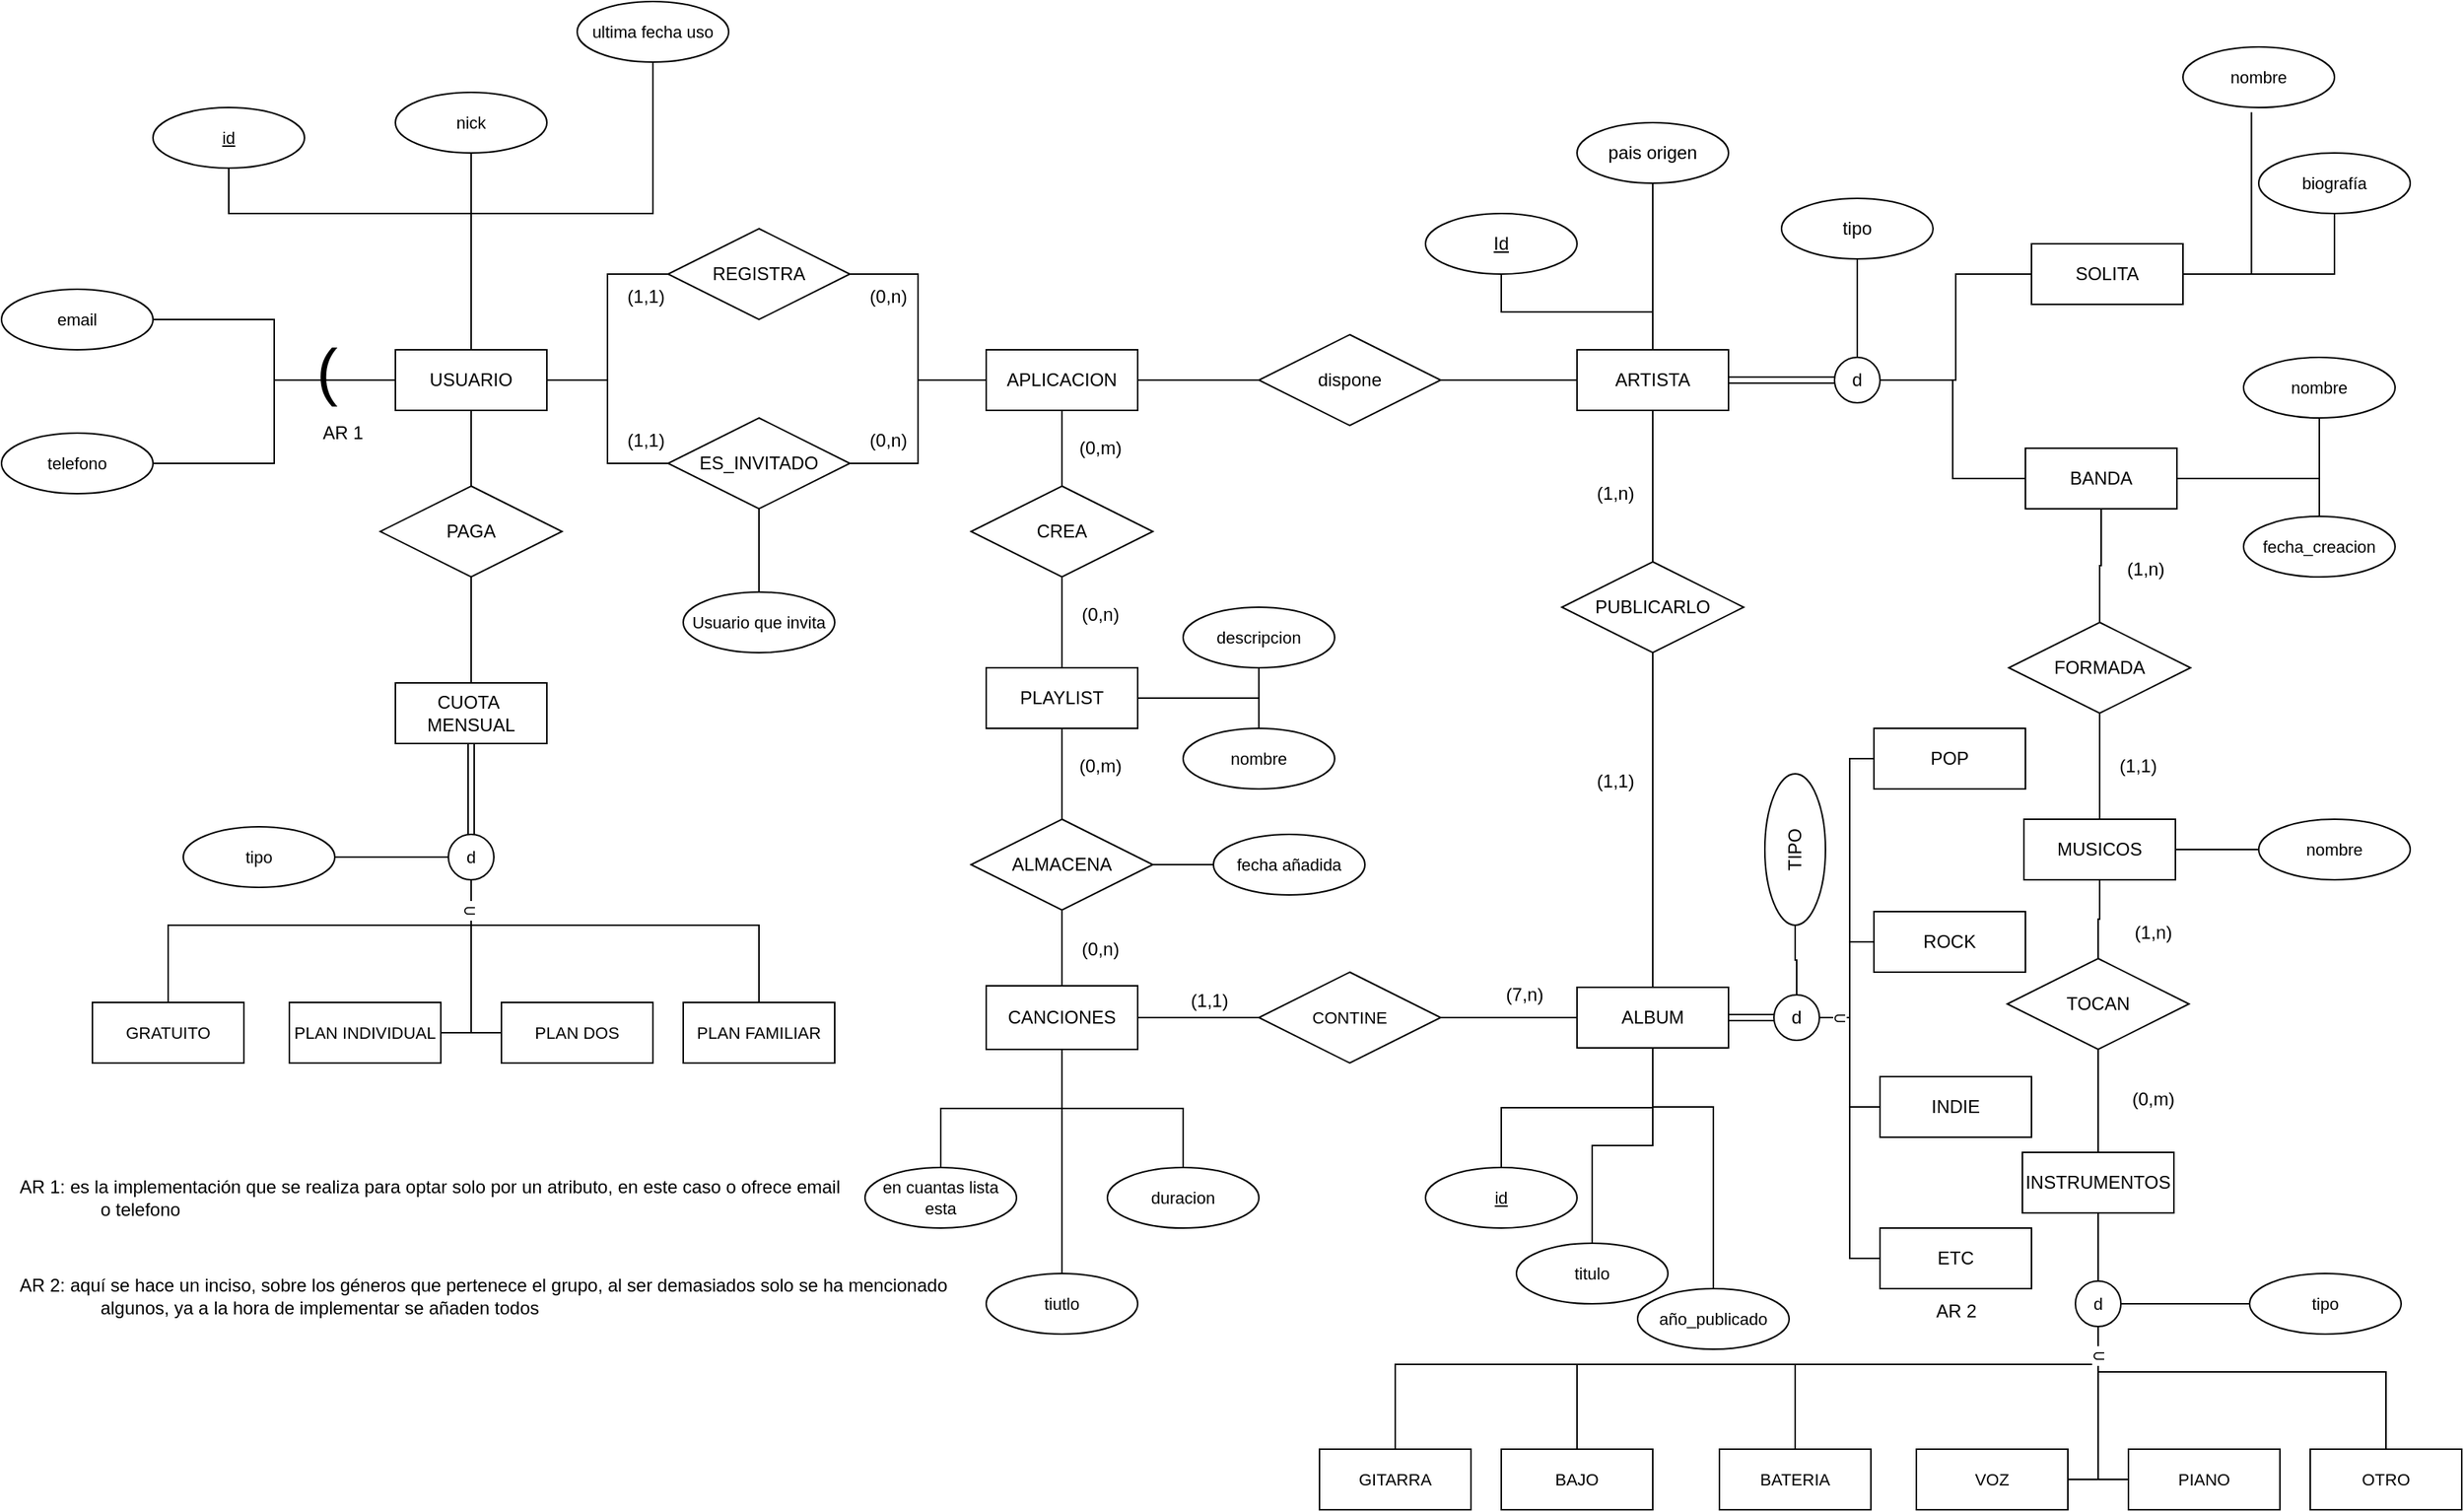 <mxfile version="20.8.22" type="github"><diagram id="FEXzAJ9rxJ52TzhTPxB7" name="Página-1"><mxGraphModel dx="3500" dy="2063" grid="0" gridSize="10" guides="1" tooltips="1" connect="1" arrows="1" fold="1" page="1" pageScale="1" pageWidth="2336" pageHeight="1654" math="0" shadow="0"><root><mxCell id="0"/><mxCell id="1" parent="0"/><mxCell id="wOkijVwr0YUEf79jcol--1" style="edgeStyle=orthogonalEdgeStyle;rounded=0;orthogonalLoop=1;jettySize=auto;html=1;entryX=0;entryY=0.5;entryDx=0;entryDy=0;endArrow=none;endFill=0;" edge="1" parent="1" source="wOkijVwr0YUEf79jcol--7" target="wOkijVwr0YUEf79jcol--28"><mxGeometry relative="1" as="geometry"/></mxCell><mxCell id="wOkijVwr0YUEf79jcol--2" style="edgeStyle=orthogonalEdgeStyle;rounded=0;orthogonalLoop=1;jettySize=auto;html=1;entryX=0;entryY=0.5;entryDx=0;entryDy=0;endArrow=none;endFill=0;" edge="1" parent="1" source="wOkijVwr0YUEf79jcol--7" target="wOkijVwr0YUEf79jcol--26"><mxGeometry relative="1" as="geometry"/></mxCell><mxCell id="wOkijVwr0YUEf79jcol--3" style="edgeStyle=orthogonalEdgeStyle;rounded=0;orthogonalLoop=1;jettySize=auto;html=1;entryX=0.5;entryY=0;entryDx=0;entryDy=0;endArrow=none;endFill=0;" edge="1" parent="1" source="wOkijVwr0YUEf79jcol--7" target="wOkijVwr0YUEf79jcol--38"><mxGeometry relative="1" as="geometry"/></mxCell><mxCell id="wOkijVwr0YUEf79jcol--4" style="edgeStyle=orthogonalEdgeStyle;rounded=0;orthogonalLoop=1;jettySize=auto;html=1;exitX=0;exitY=0.5;exitDx=0;exitDy=0;fontSize=11;endArrow=none;endFill=0;" edge="1" parent="1" source="wOkijVwr0YUEf79jcol--7" target="wOkijVwr0YUEf79jcol--61"><mxGeometry relative="1" as="geometry"/></mxCell><mxCell id="wOkijVwr0YUEf79jcol--5" style="edgeStyle=orthogonalEdgeStyle;rounded=0;orthogonalLoop=1;jettySize=auto;html=1;exitX=0;exitY=0.5;exitDx=0;exitDy=0;entryX=1;entryY=0.5;entryDx=0;entryDy=0;fontSize=11;endArrow=none;endFill=0;" edge="1" parent="1" source="wOkijVwr0YUEf79jcol--7" target="wOkijVwr0YUEf79jcol--62"><mxGeometry relative="1" as="geometry"/></mxCell><mxCell id="wOkijVwr0YUEf79jcol--6" style="edgeStyle=orthogonalEdgeStyle;rounded=0;orthogonalLoop=1;jettySize=auto;html=1;entryX=0.5;entryY=1;entryDx=0;entryDy=0;fontSize=11;endArrow=none;endFill=0;" edge="1" parent="1" source="wOkijVwr0YUEf79jcol--7" target="wOkijVwr0YUEf79jcol--63"><mxGeometry relative="1" as="geometry"><Array as="points"><mxPoint x="666" y="463"/><mxPoint x="506" y="463"/></Array></mxGeometry></mxCell><mxCell id="wOkijVwr0YUEf79jcol--7" value="USUARIO" style="whiteSpace=wrap;html=1;align=center;" vertex="1" parent="1"><mxGeometry x="616" y="553" width="100" height="40" as="geometry"/></mxCell><mxCell id="wOkijVwr0YUEf79jcol--8" value="" style="edgeStyle=orthogonalEdgeStyle;rounded=0;orthogonalLoop=1;jettySize=auto;html=1;fontSize=11;endArrow=none;endFill=0;shape=link;" edge="1" parent="1" source="wOkijVwr0YUEf79jcol--9" target="wOkijVwr0YUEf79jcol--74"><mxGeometry relative="1" as="geometry"/></mxCell><mxCell id="wOkijVwr0YUEf79jcol--9" value="CUOTA&amp;nbsp;&lt;br&gt;MENSUAL" style="whiteSpace=wrap;html=1;align=center;" vertex="1" parent="1"><mxGeometry x="616" y="773" width="100" height="40" as="geometry"/></mxCell><mxCell id="wOkijVwr0YUEf79jcol--10" style="edgeStyle=orthogonalEdgeStyle;rounded=0;orthogonalLoop=1;jettySize=auto;html=1;endArrow=none;endFill=0;" edge="1" parent="1" source="wOkijVwr0YUEf79jcol--12" target="wOkijVwr0YUEf79jcol--30"><mxGeometry relative="1" as="geometry"/></mxCell><mxCell id="wOkijVwr0YUEf79jcol--11" style="edgeStyle=orthogonalEdgeStyle;rounded=0;orthogonalLoop=1;jettySize=auto;html=1;entryX=0.5;entryY=0;entryDx=0;entryDy=0;endArrow=none;endFill=0;" edge="1" parent="1" source="wOkijVwr0YUEf79jcol--12" target="wOkijVwr0YUEf79jcol--34"><mxGeometry relative="1" as="geometry"/></mxCell><mxCell id="wOkijVwr0YUEf79jcol--12" value="APLICACION" style="whiteSpace=wrap;html=1;align=center;" vertex="1" parent="1"><mxGeometry x="1006" y="553" width="100" height="40" as="geometry"/></mxCell><mxCell id="wOkijVwr0YUEf79jcol--13" style="edgeStyle=orthogonalEdgeStyle;rounded=0;orthogonalLoop=1;jettySize=auto;html=1;entryX=0.5;entryY=0;entryDx=0;entryDy=0;endArrow=none;endFill=0;" edge="1" parent="1" source="wOkijVwr0YUEf79jcol--16" target="wOkijVwr0YUEf79jcol--36"><mxGeometry relative="1" as="geometry"/></mxCell><mxCell id="wOkijVwr0YUEf79jcol--14" style="edgeStyle=orthogonalEdgeStyle;rounded=0;orthogonalLoop=1;jettySize=auto;html=1;entryX=0.5;entryY=1;entryDx=0;entryDy=0;fontSize=11;endArrow=none;endFill=0;" edge="1" parent="1" source="wOkijVwr0YUEf79jcol--16" target="wOkijVwr0YUEf79jcol--85"><mxGeometry relative="1" as="geometry"/></mxCell><mxCell id="wOkijVwr0YUEf79jcol--15" style="edgeStyle=orthogonalEdgeStyle;rounded=0;orthogonalLoop=1;jettySize=auto;html=1;entryX=0.5;entryY=0;entryDx=0;entryDy=0;fontSize=11;endArrow=none;endFill=0;" edge="1" parent="1" source="wOkijVwr0YUEf79jcol--16" target="wOkijVwr0YUEf79jcol--86"><mxGeometry relative="1" as="geometry"/></mxCell><mxCell id="wOkijVwr0YUEf79jcol--16" value="PLAYLIST" style="whiteSpace=wrap;html=1;align=center;" vertex="1" parent="1"><mxGeometry x="1006" y="763" width="100" height="40" as="geometry"/></mxCell><mxCell id="wOkijVwr0YUEf79jcol--17" value="CANCIONES" style="whiteSpace=wrap;html=1;align=center;" vertex="1" parent="1"><mxGeometry x="1006" y="973" width="100" height="42" as="geometry"/></mxCell><mxCell id="wOkijVwr0YUEf79jcol--18" style="edgeStyle=orthogonalEdgeStyle;rounded=0;orthogonalLoop=1;jettySize=auto;html=1;entryX=0.5;entryY=0;entryDx=0;entryDy=0;endArrow=none;endFill=0;" edge="1" parent="1" source="wOkijVwr0YUEf79jcol--22" target="wOkijVwr0YUEf79jcol--32"><mxGeometry relative="1" as="geometry"/></mxCell><mxCell id="wOkijVwr0YUEf79jcol--19" style="edgeStyle=orthogonalEdgeStyle;rounded=0;orthogonalLoop=1;jettySize=auto;html=1;entryX=0;entryY=0.5;entryDx=0;entryDy=0;endArrow=none;endFill=0;shape=link;" edge="1" parent="1" source="wOkijVwr0YUEf79jcol--22" target="wOkijVwr0YUEf79jcol--41"><mxGeometry relative="1" as="geometry"/></mxCell><mxCell id="wOkijVwr0YUEf79jcol--20" style="edgeStyle=orthogonalEdgeStyle;rounded=0;orthogonalLoop=1;jettySize=auto;html=1;entryX=0.5;entryY=1;entryDx=0;entryDy=0;entryPerimeter=0;endArrow=none;endFill=0;" edge="1" parent="1" source="wOkijVwr0YUEf79jcol--22" target="wOkijVwr0YUEf79jcol--122"><mxGeometry relative="1" as="geometry"/></mxCell><mxCell id="wOkijVwr0YUEf79jcol--21" style="edgeStyle=orthogonalEdgeStyle;rounded=0;orthogonalLoop=1;jettySize=auto;html=1;endArrow=none;endFill=0;" edge="1" parent="1" source="wOkijVwr0YUEf79jcol--22" target="wOkijVwr0YUEf79jcol--123"><mxGeometry relative="1" as="geometry"/></mxCell><mxCell id="wOkijVwr0YUEf79jcol--22" value="ARTISTA" style="whiteSpace=wrap;html=1;align=center;" vertex="1" parent="1"><mxGeometry x="1396" y="553" width="100" height="40" as="geometry"/></mxCell><mxCell id="wOkijVwr0YUEf79jcol--23" value="" style="edgeStyle=orthogonalEdgeStyle;rounded=0;orthogonalLoop=1;jettySize=auto;html=1;endArrow=none;endFill=0;shape=link;" edge="1" parent="1" source="wOkijVwr0YUEf79jcol--24" target="wOkijVwr0YUEf79jcol--130"><mxGeometry relative="1" as="geometry"/></mxCell><mxCell id="wOkijVwr0YUEf79jcol--24" value="ALBUM" style="whiteSpace=wrap;html=1;align=center;" vertex="1" parent="1"><mxGeometry x="1396" y="974" width="100" height="40" as="geometry"/></mxCell><mxCell id="wOkijVwr0YUEf79jcol--25" style="edgeStyle=orthogonalEdgeStyle;rounded=0;orthogonalLoop=1;jettySize=auto;html=1;entryX=0;entryY=0.5;entryDx=0;entryDy=0;endArrow=none;endFill=0;" edge="1" parent="1" source="wOkijVwr0YUEf79jcol--26" target="wOkijVwr0YUEf79jcol--12"><mxGeometry relative="1" as="geometry"/></mxCell><mxCell id="wOkijVwr0YUEf79jcol--26" value="REGISTRA" style="shape=rhombus;perimeter=rhombusPerimeter;whiteSpace=wrap;html=1;align=center;" vertex="1" parent="1"><mxGeometry x="796" y="473" width="120" height="60" as="geometry"/></mxCell><mxCell id="wOkijVwr0YUEf79jcol--27" style="edgeStyle=orthogonalEdgeStyle;rounded=0;orthogonalLoop=1;jettySize=auto;html=1;entryX=0;entryY=0.5;entryDx=0;entryDy=0;endArrow=none;endFill=0;" edge="1" parent="1" source="wOkijVwr0YUEf79jcol--28" target="wOkijVwr0YUEf79jcol--12"><mxGeometry relative="1" as="geometry"/></mxCell><mxCell id="wOkijVwr0YUEf79jcol--28" value="ES_INVITADO" style="shape=rhombus;perimeter=rhombusPerimeter;whiteSpace=wrap;html=1;align=center;" vertex="1" parent="1"><mxGeometry x="796" y="598" width="120" height="60" as="geometry"/></mxCell><mxCell id="wOkijVwr0YUEf79jcol--29" style="edgeStyle=orthogonalEdgeStyle;rounded=0;orthogonalLoop=1;jettySize=auto;html=1;entryX=0;entryY=0.5;entryDx=0;entryDy=0;endArrow=none;endFill=0;" edge="1" parent="1" source="wOkijVwr0YUEf79jcol--30" target="wOkijVwr0YUEf79jcol--22"><mxGeometry relative="1" as="geometry"/></mxCell><mxCell id="wOkijVwr0YUEf79jcol--30" value="dispone" style="shape=rhombus;perimeter=rhombusPerimeter;whiteSpace=wrap;html=1;align=center;" vertex="1" parent="1"><mxGeometry x="1186" y="543" width="120" height="60" as="geometry"/></mxCell><mxCell id="wOkijVwr0YUEf79jcol--31" style="edgeStyle=orthogonalEdgeStyle;rounded=0;orthogonalLoop=1;jettySize=auto;html=1;entryX=0.5;entryY=0;entryDx=0;entryDy=0;fontSize=11;endArrow=none;endFill=0;" edge="1" parent="1" source="wOkijVwr0YUEf79jcol--32" target="wOkijVwr0YUEf79jcol--24"><mxGeometry relative="1" as="geometry"/></mxCell><mxCell id="wOkijVwr0YUEf79jcol--32" value="PUBLICARLO" style="shape=rhombus;perimeter=rhombusPerimeter;whiteSpace=wrap;html=1;align=center;" vertex="1" parent="1"><mxGeometry x="1386" y="693" width="120" height="60" as="geometry"/></mxCell><mxCell id="wOkijVwr0YUEf79jcol--33" style="edgeStyle=orthogonalEdgeStyle;rounded=0;orthogonalLoop=1;jettySize=auto;html=1;entryX=0.5;entryY=0;entryDx=0;entryDy=0;endArrow=none;endFill=0;" edge="1" parent="1" source="wOkijVwr0YUEf79jcol--34" target="wOkijVwr0YUEf79jcol--16"><mxGeometry relative="1" as="geometry"/></mxCell><mxCell id="wOkijVwr0YUEf79jcol--34" value="CREA" style="shape=rhombus;perimeter=rhombusPerimeter;whiteSpace=wrap;html=1;align=center;" vertex="1" parent="1"><mxGeometry x="996" y="643" width="120" height="60" as="geometry"/></mxCell><mxCell id="wOkijVwr0YUEf79jcol--35" style="edgeStyle=orthogonalEdgeStyle;rounded=0;orthogonalLoop=1;jettySize=auto;html=1;entryX=0.5;entryY=0;entryDx=0;entryDy=0;endArrow=none;endFill=0;" edge="1" parent="1" source="wOkijVwr0YUEf79jcol--36" target="wOkijVwr0YUEf79jcol--17"><mxGeometry relative="1" as="geometry"/></mxCell><mxCell id="wOkijVwr0YUEf79jcol--36" value="ALMACENA" style="shape=rhombus;perimeter=rhombusPerimeter;whiteSpace=wrap;html=1;align=center;" vertex="1" parent="1"><mxGeometry x="996" y="863" width="120" height="60" as="geometry"/></mxCell><mxCell id="wOkijVwr0YUEf79jcol--37" style="edgeStyle=orthogonalEdgeStyle;rounded=0;orthogonalLoop=1;jettySize=auto;html=1;entryX=0.5;entryY=0;entryDx=0;entryDy=0;endArrow=none;endFill=0;" edge="1" parent="1" source="wOkijVwr0YUEf79jcol--38" target="wOkijVwr0YUEf79jcol--9"><mxGeometry relative="1" as="geometry"/></mxCell><mxCell id="wOkijVwr0YUEf79jcol--38" value="PAGA" style="shape=rhombus;perimeter=rhombusPerimeter;whiteSpace=wrap;html=1;align=center;" vertex="1" parent="1"><mxGeometry x="606" y="643" width="120" height="60" as="geometry"/></mxCell><mxCell id="wOkijVwr0YUEf79jcol--39" style="edgeStyle=orthogonalEdgeStyle;rounded=0;orthogonalLoop=1;jettySize=auto;html=1;endArrow=none;endFill=0;entryX=0;entryY=0.5;entryDx=0;entryDy=0;" edge="1" parent="1" source="wOkijVwr0YUEf79jcol--41" target="wOkijVwr0YUEf79jcol--50"><mxGeometry relative="1" as="geometry"><mxPoint x="1686" y="643" as="targetPoint"/></mxGeometry></mxCell><mxCell id="wOkijVwr0YUEf79jcol--40" style="edgeStyle=orthogonalEdgeStyle;rounded=0;orthogonalLoop=1;jettySize=auto;html=1;entryX=0;entryY=0.5;entryDx=0;entryDy=0;endArrow=none;endFill=0;" edge="1" parent="1" source="wOkijVwr0YUEf79jcol--41" target="wOkijVwr0YUEf79jcol--46"><mxGeometry relative="1" as="geometry"/></mxCell><mxCell id="wOkijVwr0YUEf79jcol--41" value="d" style="ellipse;whiteSpace=wrap;html=1;" vertex="1" parent="1"><mxGeometry x="1566" y="558" width="30" height="30" as="geometry"/></mxCell><mxCell id="wOkijVwr0YUEf79jcol--42" style="edgeStyle=orthogonalEdgeStyle;rounded=0;orthogonalLoop=1;jettySize=auto;html=1;entryX=0.5;entryY=0;entryDx=0;entryDy=0;endArrow=none;endFill=0;" edge="1" parent="1" source="wOkijVwr0YUEf79jcol--43" target="wOkijVwr0YUEf79jcol--41"><mxGeometry relative="1" as="geometry"/></mxCell><mxCell id="wOkijVwr0YUEf79jcol--43" value="tipo" style="ellipse;whiteSpace=wrap;html=1;align=center;" vertex="1" parent="1"><mxGeometry x="1531" y="453" width="100" height="40" as="geometry"/></mxCell><mxCell id="wOkijVwr0YUEf79jcol--44" style="edgeStyle=orthogonalEdgeStyle;rounded=0;orthogonalLoop=1;jettySize=auto;html=1;entryX=0.5;entryY=1;entryDx=0;entryDy=0;fontSize=11;endArrow=none;endFill=0;" edge="1" parent="1" source="wOkijVwr0YUEf79jcol--46" target="wOkijVwr0YUEf79jcol--103"><mxGeometry relative="1" as="geometry"/></mxCell><mxCell id="wOkijVwr0YUEf79jcol--45" style="edgeStyle=orthogonalEdgeStyle;rounded=0;orthogonalLoop=1;jettySize=auto;html=1;entryX=0.452;entryY=1.077;entryDx=0;entryDy=0;entryPerimeter=0;fontSize=11;endArrow=none;endFill=0;" edge="1" parent="1" source="wOkijVwr0YUEf79jcol--46" target="wOkijVwr0YUEf79jcol--101"><mxGeometry relative="1" as="geometry"><Array as="points"><mxPoint x="1841" y="503"/></Array></mxGeometry></mxCell><mxCell id="wOkijVwr0YUEf79jcol--46" value="SOLITA" style="whiteSpace=wrap;html=1;align=center;" vertex="1" parent="1"><mxGeometry x="1696" y="483" width="100" height="40" as="geometry"/></mxCell><mxCell id="wOkijVwr0YUEf79jcol--47" style="edgeStyle=orthogonalEdgeStyle;rounded=0;orthogonalLoop=1;jettySize=auto;html=1;entryX=0.5;entryY=0;entryDx=0;entryDy=0;endArrow=none;endFill=0;" edge="1" parent="1" source="wOkijVwr0YUEf79jcol--50" target="wOkijVwr0YUEf79jcol--51"><mxGeometry relative="1" as="geometry"/></mxCell><mxCell id="wOkijVwr0YUEf79jcol--48" style="edgeStyle=orthogonalEdgeStyle;rounded=0;orthogonalLoop=1;jettySize=auto;html=1;entryX=0.5;entryY=0;entryDx=0;entryDy=0;fontSize=11;endArrow=none;endFill=0;" edge="1" parent="1" source="wOkijVwr0YUEf79jcol--50" target="wOkijVwr0YUEf79jcol--104"><mxGeometry relative="1" as="geometry"/></mxCell><mxCell id="wOkijVwr0YUEf79jcol--49" style="edgeStyle=orthogonalEdgeStyle;rounded=0;orthogonalLoop=1;jettySize=auto;html=1;fontSize=11;endArrow=none;endFill=0;entryX=0.5;entryY=1;entryDx=0;entryDy=0;" edge="1" parent="1" source="wOkijVwr0YUEf79jcol--50" target="wOkijVwr0YUEf79jcol--102"><mxGeometry relative="1" as="geometry"><mxPoint x="1886" y="613" as="targetPoint"/></mxGeometry></mxCell><mxCell id="wOkijVwr0YUEf79jcol--50" value="BANDA" style="whiteSpace=wrap;html=1;align=center;" vertex="1" parent="1"><mxGeometry x="1692" y="618" width="100" height="40" as="geometry"/></mxCell><mxCell id="wOkijVwr0YUEf79jcol--51" value="FORMADA&lt;br&gt;" style="shape=rhombus;perimeter=rhombusPerimeter;whiteSpace=wrap;html=1;align=center;" vertex="1" parent="1"><mxGeometry x="1681" y="733" width="120" height="60" as="geometry"/></mxCell><mxCell id="wOkijVwr0YUEf79jcol--52" value="" style="edgeStyle=orthogonalEdgeStyle;rounded=0;orthogonalLoop=1;jettySize=auto;html=1;endArrow=none;endFill=0;" edge="1" parent="1" source="wOkijVwr0YUEf79jcol--54" target="wOkijVwr0YUEf79jcol--51"><mxGeometry relative="1" as="geometry"/></mxCell><mxCell id="wOkijVwr0YUEf79jcol--53" style="edgeStyle=orthogonalEdgeStyle;rounded=0;orthogonalLoop=1;jettySize=auto;html=1;entryX=0;entryY=0.5;entryDx=0;entryDy=0;fontSize=11;endArrow=none;endFill=0;" edge="1" parent="1" source="wOkijVwr0YUEf79jcol--54" target="wOkijVwr0YUEf79jcol--105"><mxGeometry relative="1" as="geometry"/></mxCell><mxCell id="wOkijVwr0YUEf79jcol--54" value="MUSICOS" style="whiteSpace=wrap;html=1;align=center;" vertex="1" parent="1"><mxGeometry x="1691" y="863" width="100" height="40" as="geometry"/></mxCell><mxCell id="wOkijVwr0YUEf79jcol--55" value="" style="edgeStyle=orthogonalEdgeStyle;rounded=0;orthogonalLoop=1;jettySize=auto;html=1;endArrow=none;endFill=0;" edge="1" parent="1" source="wOkijVwr0YUEf79jcol--57" target="wOkijVwr0YUEf79jcol--54"><mxGeometry relative="1" as="geometry"/></mxCell><mxCell id="wOkijVwr0YUEf79jcol--56" value="" style="edgeStyle=orthogonalEdgeStyle;rounded=0;orthogonalLoop=1;jettySize=auto;html=1;endArrow=none;endFill=0;" edge="1" parent="1" source="wOkijVwr0YUEf79jcol--57" target="wOkijVwr0YUEf79jcol--59"><mxGeometry relative="1" as="geometry"/></mxCell><mxCell id="wOkijVwr0YUEf79jcol--57" value="TOCAN" style="shape=rhombus;perimeter=rhombusPerimeter;whiteSpace=wrap;html=1;align=center;" vertex="1" parent="1"><mxGeometry x="1680" y="955" width="120" height="60" as="geometry"/></mxCell><mxCell id="wOkijVwr0YUEf79jcol--58" style="edgeStyle=orthogonalEdgeStyle;rounded=0;orthogonalLoop=1;jettySize=auto;html=1;entryX=0.5;entryY=0;entryDx=0;entryDy=0;fontSize=11;endArrow=none;endFill=0;" edge="1" parent="1" source="wOkijVwr0YUEf79jcol--59" target="wOkijVwr0YUEf79jcol--107"><mxGeometry relative="1" as="geometry"/></mxCell><mxCell id="wOkijVwr0YUEf79jcol--59" value="INSTRUMENTOS" style="whiteSpace=wrap;html=1;align=center;" vertex="1" parent="1"><mxGeometry x="1690" y="1083" width="100" height="40" as="geometry"/></mxCell><mxCell id="wOkijVwr0YUEf79jcol--60" value="&lt;font style=&quot;font-size: 42px;&quot;&gt;(&lt;/font&gt;" style="text;html=1;strokeColor=none;fillColor=none;align=center;verticalAlign=middle;whiteSpace=wrap;rounded=0;" vertex="1" parent="1"><mxGeometry x="536" y="548" width="70" height="40" as="geometry"/></mxCell><mxCell id="wOkijVwr0YUEf79jcol--61" value="email" style="ellipse;whiteSpace=wrap;html=1;align=center;fontSize=11;" vertex="1" parent="1"><mxGeometry x="356" y="513" width="100" height="40" as="geometry"/></mxCell><mxCell id="wOkijVwr0YUEf79jcol--62" value="telefono" style="ellipse;whiteSpace=wrap;html=1;align=center;fontSize=11;" vertex="1" parent="1"><mxGeometry x="356" y="608" width="100" height="40" as="geometry"/></mxCell><mxCell id="wOkijVwr0YUEf79jcol--63" value="&lt;u&gt;id&lt;/u&gt;" style="ellipse;whiteSpace=wrap;html=1;align=center;fontSize=11;" vertex="1" parent="1"><mxGeometry x="456" y="393" width="100" height="40" as="geometry"/></mxCell><mxCell id="wOkijVwr0YUEf79jcol--64" style="edgeStyle=orthogonalEdgeStyle;rounded=0;orthogonalLoop=1;jettySize=auto;html=1;entryX=0.5;entryY=0;entryDx=0;entryDy=0;fontSize=11;endArrow=none;endFill=0;" edge="1" parent="1" source="wOkijVwr0YUEf79jcol--65" target="wOkijVwr0YUEf79jcol--7"><mxGeometry relative="1" as="geometry"/></mxCell><mxCell id="wOkijVwr0YUEf79jcol--65" value="nick" style="ellipse;whiteSpace=wrap;html=1;align=center;fontSize=11;" vertex="1" parent="1"><mxGeometry x="616" y="383" width="100" height="40" as="geometry"/></mxCell><mxCell id="wOkijVwr0YUEf79jcol--66" style="edgeStyle=orthogonalEdgeStyle;rounded=0;orthogonalLoop=1;jettySize=auto;html=1;fontSize=11;endArrow=none;endFill=0;" edge="1" parent="1" source="wOkijVwr0YUEf79jcol--67"><mxGeometry relative="1" as="geometry"><mxPoint x="666" y="553" as="targetPoint"/><Array as="points"><mxPoint x="786" y="463"/><mxPoint x="666" y="463"/></Array></mxGeometry></mxCell><mxCell id="wOkijVwr0YUEf79jcol--67" value="ultima fecha uso" style="ellipse;whiteSpace=wrap;html=1;align=center;fontSize=11;" vertex="1" parent="1"><mxGeometry x="736" y="323" width="100" height="40" as="geometry"/></mxCell><mxCell id="wOkijVwr0YUEf79jcol--68" value="" style="edgeStyle=orthogonalEdgeStyle;rounded=0;orthogonalLoop=1;jettySize=auto;html=1;fontSize=11;endArrow=none;endFill=0;" edge="1" parent="1" source="wOkijVwr0YUEf79jcol--69" target="wOkijVwr0YUEf79jcol--28"><mxGeometry relative="1" as="geometry"/></mxCell><mxCell id="wOkijVwr0YUEf79jcol--69" value="Usuario que invita" style="ellipse;whiteSpace=wrap;html=1;align=center;fontSize=11;" vertex="1" parent="1"><mxGeometry x="806" y="713" width="100" height="40" as="geometry"/></mxCell><mxCell id="wOkijVwr0YUEf79jcol--70" value="" style="edgeStyle=orthogonalEdgeStyle;rounded=0;orthogonalLoop=1;jettySize=auto;html=1;fontSize=11;endArrow=none;endFill=0;" edge="1" parent="1" source="wOkijVwr0YUEf79jcol--72" target="wOkijVwr0YUEf79jcol--17"><mxGeometry relative="1" as="geometry"/></mxCell><mxCell id="wOkijVwr0YUEf79jcol--71" value="" style="edgeStyle=orthogonalEdgeStyle;rounded=0;orthogonalLoop=1;jettySize=auto;html=1;fontSize=11;endArrow=none;endFill=0;" edge="1" parent="1" source="wOkijVwr0YUEf79jcol--72" target="wOkijVwr0YUEf79jcol--24"><mxGeometry relative="1" as="geometry"/></mxCell><mxCell id="wOkijVwr0YUEf79jcol--72" value="CONTINE" style="shape=rhombus;perimeter=rhombusPerimeter;whiteSpace=wrap;html=1;align=center;fontSize=11;" vertex="1" parent="1"><mxGeometry x="1186" y="964" width="120" height="60" as="geometry"/></mxCell><mxCell id="wOkijVwr0YUEf79jcol--73" style="edgeStyle=orthogonalEdgeStyle;rounded=0;orthogonalLoop=1;jettySize=auto;html=1;entryX=0.5;entryY=0;entryDx=0;entryDy=0;fontSize=11;endArrow=none;endFill=0;" edge="1" parent="1" source="wOkijVwr0YUEf79jcol--74" target="wOkijVwr0YUEf79jcol--77"><mxGeometry relative="1" as="geometry"><Array as="points"><mxPoint x="666" y="933"/><mxPoint x="466" y="933"/></Array></mxGeometry></mxCell><mxCell id="wOkijVwr0YUEf79jcol--74" value="d" style="ellipse;whiteSpace=wrap;html=1;fontSize=11;" vertex="1" parent="1"><mxGeometry x="651" y="873" width="30" height="30" as="geometry"/></mxCell><mxCell id="wOkijVwr0YUEf79jcol--75" value="" style="edgeStyle=orthogonalEdgeStyle;rounded=0;orthogonalLoop=1;jettySize=auto;html=1;fontSize=11;endArrow=none;endFill=0;" edge="1" parent="1" source="wOkijVwr0YUEf79jcol--76" target="wOkijVwr0YUEf79jcol--74"><mxGeometry relative="1" as="geometry"/></mxCell><mxCell id="wOkijVwr0YUEf79jcol--76" value="tipo" style="ellipse;whiteSpace=wrap;html=1;align=center;fontSize=11;" vertex="1" parent="1"><mxGeometry x="476" y="868" width="100" height="40" as="geometry"/></mxCell><mxCell id="wOkijVwr0YUEf79jcol--77" value="GRATUITO" style="whiteSpace=wrap;html=1;align=center;fontSize=11;" vertex="1" parent="1"><mxGeometry x="416" y="984" width="100" height="40" as="geometry"/></mxCell><mxCell id="wOkijVwr0YUEf79jcol--78" style="edgeStyle=orthogonalEdgeStyle;rounded=0;orthogonalLoop=1;jettySize=auto;html=1;entryX=0.5;entryY=1;entryDx=0;entryDy=0;fontSize=11;endArrow=none;endFill=0;" edge="1" parent="1" source="wOkijVwr0YUEf79jcol--79" target="wOkijVwr0YUEf79jcol--74"><mxGeometry relative="1" as="geometry"/></mxCell><mxCell id="wOkijVwr0YUEf79jcol--79" value="PLAN INDIVIDUAL" style="whiteSpace=wrap;html=1;align=center;fontSize=11;" vertex="1" parent="1"><mxGeometry x="546" y="984" width="100" height="40" as="geometry"/></mxCell><mxCell id="wOkijVwr0YUEf79jcol--80" style="edgeStyle=orthogonalEdgeStyle;rounded=0;orthogonalLoop=1;jettySize=auto;html=1;fontSize=11;endArrow=none;endFill=0;" edge="1" parent="1" source="wOkijVwr0YUEf79jcol--81"><mxGeometry relative="1" as="geometry"><mxPoint x="666" y="913" as="targetPoint"/></mxGeometry></mxCell><mxCell id="wOkijVwr0YUEf79jcol--81" value="PLAN DOS" style="whiteSpace=wrap;html=1;align=center;fontSize=11;" vertex="1" parent="1"><mxGeometry x="686" y="984" width="100" height="40" as="geometry"/></mxCell><mxCell id="wOkijVwr0YUEf79jcol--82" style="edgeStyle=orthogonalEdgeStyle;rounded=0;orthogonalLoop=1;jettySize=auto;html=1;entryX=0.5;entryY=1;entryDx=0;entryDy=0;fontSize=11;endArrow=none;endFill=0;" edge="1" parent="1" source="wOkijVwr0YUEf79jcol--84" target="wOkijVwr0YUEf79jcol--74"><mxGeometry relative="1" as="geometry"><Array as="points"><mxPoint x="856" y="933"/><mxPoint x="666" y="933"/></Array></mxGeometry></mxCell><mxCell id="wOkijVwr0YUEf79jcol--83" value="⊂&amp;nbsp;" style="edgeLabel;html=1;align=center;verticalAlign=middle;resizable=0;points=[];fontSize=11;rotation=0;" vertex="1" connectable="0" parent="wOkijVwr0YUEf79jcol--82"><mxGeometry x="0.845" y="1" relative="1" as="geometry"><mxPoint x="1" y="-1" as="offset"/></mxGeometry></mxCell><mxCell id="wOkijVwr0YUEf79jcol--84" value="PLAN FAMILIAR" style="whiteSpace=wrap;html=1;align=center;fontSize=11;" vertex="1" parent="1"><mxGeometry x="806" y="984" width="100" height="40" as="geometry"/></mxCell><mxCell id="wOkijVwr0YUEf79jcol--85" value="descripcion" style="ellipse;whiteSpace=wrap;html=1;align=center;fontSize=11;" vertex="1" parent="1"><mxGeometry x="1136" y="723" width="100" height="40" as="geometry"/></mxCell><mxCell id="wOkijVwr0YUEf79jcol--86" value="nombre" style="ellipse;whiteSpace=wrap;html=1;align=center;fontSize=11;" vertex="1" parent="1"><mxGeometry x="1136" y="803" width="100" height="40" as="geometry"/></mxCell><mxCell id="wOkijVwr0YUEf79jcol--87" value="" style="edgeStyle=orthogonalEdgeStyle;rounded=0;orthogonalLoop=1;jettySize=auto;html=1;fontSize=11;endArrow=none;endFill=0;" edge="1" parent="1" source="wOkijVwr0YUEf79jcol--88" target="wOkijVwr0YUEf79jcol--36"><mxGeometry relative="1" as="geometry"/></mxCell><mxCell id="wOkijVwr0YUEf79jcol--88" value="fecha añadida" style="ellipse;whiteSpace=wrap;html=1;align=center;fontSize=11;" vertex="1" parent="1"><mxGeometry x="1156" y="873" width="100" height="40" as="geometry"/></mxCell><mxCell id="wOkijVwr0YUEf79jcol--89" value="" style="edgeStyle=orthogonalEdgeStyle;rounded=0;orthogonalLoop=1;jettySize=auto;html=1;fontSize=11;endArrow=none;endFill=0;" edge="1" parent="1" source="wOkijVwr0YUEf79jcol--90" target="wOkijVwr0YUEf79jcol--17"><mxGeometry relative="1" as="geometry"/></mxCell><mxCell id="wOkijVwr0YUEf79jcol--90" value="en cuantas lista&lt;br&gt;esta" style="ellipse;whiteSpace=wrap;html=1;align=center;fontSize=11;" vertex="1" parent="1"><mxGeometry x="926" y="1093" width="100" height="40" as="geometry"/></mxCell><mxCell id="wOkijVwr0YUEf79jcol--91" style="edgeStyle=orthogonalEdgeStyle;rounded=0;orthogonalLoop=1;jettySize=auto;html=1;entryX=0.5;entryY=1;entryDx=0;entryDy=0;fontSize=11;endArrow=none;endFill=0;" edge="1" parent="1" source="wOkijVwr0YUEf79jcol--92" target="wOkijVwr0YUEf79jcol--17"><mxGeometry relative="1" as="geometry"/></mxCell><mxCell id="wOkijVwr0YUEf79jcol--92" value="tiutlo" style="ellipse;whiteSpace=wrap;html=1;align=center;fontSize=11;" vertex="1" parent="1"><mxGeometry x="1006" y="1163" width="100" height="40" as="geometry"/></mxCell><mxCell id="wOkijVwr0YUEf79jcol--93" style="edgeStyle=orthogonalEdgeStyle;rounded=0;orthogonalLoop=1;jettySize=auto;html=1;entryX=0.5;entryY=1;entryDx=0;entryDy=0;fontSize=11;endArrow=none;endFill=0;" edge="1" parent="1" source="wOkijVwr0YUEf79jcol--94" target="wOkijVwr0YUEf79jcol--17"><mxGeometry relative="1" as="geometry"/></mxCell><mxCell id="wOkijVwr0YUEf79jcol--94" value="duracion" style="ellipse;whiteSpace=wrap;html=1;align=center;fontSize=11;" vertex="1" parent="1"><mxGeometry x="1086" y="1093" width="100" height="40" as="geometry"/></mxCell><mxCell id="wOkijVwr0YUEf79jcol--95" style="edgeStyle=orthogonalEdgeStyle;rounded=0;orthogonalLoop=1;jettySize=auto;html=1;entryX=0.5;entryY=1;entryDx=0;entryDy=0;fontSize=11;endArrow=none;endFill=0;" edge="1" parent="1" source="wOkijVwr0YUEf79jcol--96" target="wOkijVwr0YUEf79jcol--24"><mxGeometry relative="1" as="geometry"/></mxCell><mxCell id="wOkijVwr0YUEf79jcol--96" value="&lt;u&gt;id&lt;/u&gt;" style="ellipse;whiteSpace=wrap;html=1;align=center;fontSize=11;" vertex="1" parent="1"><mxGeometry x="1296" y="1093" width="100" height="40" as="geometry"/></mxCell><mxCell id="wOkijVwr0YUEf79jcol--97" style="edgeStyle=orthogonalEdgeStyle;rounded=0;orthogonalLoop=1;jettySize=auto;html=1;entryX=0.5;entryY=1;entryDx=0;entryDy=0;fontSize=11;endArrow=none;endFill=0;" edge="1" parent="1" source="wOkijVwr0YUEf79jcol--98" target="wOkijVwr0YUEf79jcol--24"><mxGeometry relative="1" as="geometry"><Array as="points"><mxPoint x="1486" y="1053"/><mxPoint x="1446" y="1053"/></Array></mxGeometry></mxCell><mxCell id="wOkijVwr0YUEf79jcol--98" value="año_publicado" style="ellipse;whiteSpace=wrap;html=1;align=center;fontSize=11;" vertex="1" parent="1"><mxGeometry x="1436" y="1173" width="100" height="40" as="geometry"/></mxCell><mxCell id="wOkijVwr0YUEf79jcol--99" style="edgeStyle=orthogonalEdgeStyle;rounded=0;orthogonalLoop=1;jettySize=auto;html=1;entryX=0.5;entryY=1;entryDx=0;entryDy=0;fontSize=11;endArrow=none;endFill=0;" edge="1" parent="1" source="wOkijVwr0YUEf79jcol--100" target="wOkijVwr0YUEf79jcol--24"><mxGeometry relative="1" as="geometry"/></mxCell><mxCell id="wOkijVwr0YUEf79jcol--100" value="titulo" style="ellipse;whiteSpace=wrap;html=1;align=center;fontSize=11;" vertex="1" parent="1"><mxGeometry x="1356" y="1143" width="100" height="40" as="geometry"/></mxCell><mxCell id="wOkijVwr0YUEf79jcol--101" value="nombre" style="ellipse;whiteSpace=wrap;html=1;align=center;fontSize=11;" vertex="1" parent="1"><mxGeometry x="1796" y="353" width="100" height="40" as="geometry"/></mxCell><mxCell id="wOkijVwr0YUEf79jcol--102" value="nombre" style="ellipse;whiteSpace=wrap;html=1;align=center;fontSize=11;" vertex="1" parent="1"><mxGeometry x="1836" y="558" width="100" height="40" as="geometry"/></mxCell><mxCell id="wOkijVwr0YUEf79jcol--103" value="biografía" style="ellipse;whiteSpace=wrap;html=1;align=center;fontSize=11;" vertex="1" parent="1"><mxGeometry x="1846" y="423" width="100" height="40" as="geometry"/></mxCell><mxCell id="wOkijVwr0YUEf79jcol--104" value="fecha_creacion" style="ellipse;whiteSpace=wrap;html=1;align=center;fontSize=11;" vertex="1" parent="1"><mxGeometry x="1836" y="663" width="100" height="40" as="geometry"/></mxCell><mxCell id="wOkijVwr0YUEf79jcol--105" value="nombre" style="ellipse;whiteSpace=wrap;html=1;align=center;fontSize=11;" vertex="1" parent="1"><mxGeometry x="1846" y="863" width="100" height="40" as="geometry"/></mxCell><mxCell id="wOkijVwr0YUEf79jcol--106" style="edgeStyle=orthogonalEdgeStyle;rounded=0;orthogonalLoop=1;jettySize=auto;html=1;entryX=0.5;entryY=0;entryDx=0;entryDy=0;fontSize=11;endArrow=none;endFill=0;" edge="1" parent="1" source="wOkijVwr0YUEf79jcol--107" target="wOkijVwr0YUEf79jcol--110"><mxGeometry relative="1" as="geometry"><Array as="points"><mxPoint x="1740" y="1223"/><mxPoint x="1540" y="1223"/></Array></mxGeometry></mxCell><mxCell id="wOkijVwr0YUEf79jcol--107" value="d" style="ellipse;whiteSpace=wrap;html=1;fontSize=11;" vertex="1" parent="1"><mxGeometry x="1725" y="1168" width="30" height="30" as="geometry"/></mxCell><mxCell id="wOkijVwr0YUEf79jcol--108" value="" style="edgeStyle=orthogonalEdgeStyle;rounded=0;orthogonalLoop=1;jettySize=auto;html=1;fontSize=11;endArrow=none;endFill=0;" edge="1" parent="1" source="wOkijVwr0YUEf79jcol--109" target="wOkijVwr0YUEf79jcol--107"><mxGeometry relative="1" as="geometry"/></mxCell><mxCell id="wOkijVwr0YUEf79jcol--109" value="tipo" style="ellipse;whiteSpace=wrap;html=1;align=center;fontSize=11;" vertex="1" parent="1"><mxGeometry x="1840" y="1163" width="100" height="40" as="geometry"/></mxCell><mxCell id="wOkijVwr0YUEf79jcol--110" value="BATERIA" style="whiteSpace=wrap;html=1;align=center;fontSize=11;" vertex="1" parent="1"><mxGeometry x="1490" y="1279" width="100" height="40" as="geometry"/></mxCell><mxCell id="wOkijVwr0YUEf79jcol--111" style="edgeStyle=orthogonalEdgeStyle;rounded=0;orthogonalLoop=1;jettySize=auto;html=1;entryX=0.5;entryY=1;entryDx=0;entryDy=0;fontSize=11;endArrow=none;endFill=0;" edge="1" parent="1" source="wOkijVwr0YUEf79jcol--112" target="wOkijVwr0YUEf79jcol--107"><mxGeometry relative="1" as="geometry"/></mxCell><mxCell id="wOkijVwr0YUEf79jcol--112" value="VOZ" style="whiteSpace=wrap;html=1;align=center;fontSize=11;" vertex="1" parent="1"><mxGeometry x="1620" y="1279" width="100" height="40" as="geometry"/></mxCell><mxCell id="wOkijVwr0YUEf79jcol--113" style="edgeStyle=orthogonalEdgeStyle;rounded=0;orthogonalLoop=1;jettySize=auto;html=1;fontSize=11;endArrow=none;endFill=0;" edge="1" parent="1" source="wOkijVwr0YUEf79jcol--114"><mxGeometry relative="1" as="geometry"><mxPoint x="1740" y="1208" as="targetPoint"/></mxGeometry></mxCell><mxCell id="wOkijVwr0YUEf79jcol--114" value="PIANO" style="whiteSpace=wrap;html=1;align=center;fontSize=11;" vertex="1" parent="1"><mxGeometry x="1760" y="1279" width="100" height="40" as="geometry"/></mxCell><mxCell id="wOkijVwr0YUEf79jcol--115" style="edgeStyle=orthogonalEdgeStyle;rounded=0;orthogonalLoop=1;jettySize=auto;html=1;entryX=0.5;entryY=1;entryDx=0;entryDy=0;fontSize=11;endArrow=none;endFill=0;" edge="1" parent="1" source="wOkijVwr0YUEf79jcol--116" target="wOkijVwr0YUEf79jcol--107"><mxGeometry relative="1" as="geometry"><Array as="points"><mxPoint x="1930" y="1228"/><mxPoint x="1740" y="1228"/></Array></mxGeometry></mxCell><mxCell id="wOkijVwr0YUEf79jcol--116" value="OTRO" style="whiteSpace=wrap;html=1;align=center;fontSize=11;" vertex="1" parent="1"><mxGeometry x="1880" y="1279" width="100" height="40" as="geometry"/></mxCell><mxCell id="wOkijVwr0YUEf79jcol--117" value="BAJO" style="whiteSpace=wrap;html=1;align=center;fontSize=11;" vertex="1" parent="1"><mxGeometry x="1346" y="1279" width="100" height="40" as="geometry"/></mxCell><mxCell id="wOkijVwr0YUEf79jcol--118" style="edgeStyle=orthogonalEdgeStyle;rounded=0;orthogonalLoop=1;jettySize=auto;html=1;entryX=0.5;entryY=1;entryDx=0;entryDy=0;fontSize=11;endArrow=none;endFill=0;" edge="1" parent="1" source="wOkijVwr0YUEf79jcol--119" target="wOkijVwr0YUEf79jcol--107"><mxGeometry relative="1" as="geometry"><Array as="points"><mxPoint x="1276" y="1223"/><mxPoint x="1740" y="1223"/></Array></mxGeometry></mxCell><mxCell id="wOkijVwr0YUEf79jcol--119" value="GITARRA" style="whiteSpace=wrap;html=1;align=center;fontSize=11;" vertex="1" parent="1"><mxGeometry x="1226" y="1279" width="100" height="40" as="geometry"/></mxCell><mxCell id="wOkijVwr0YUEf79jcol--120" style="edgeStyle=orthogonalEdgeStyle;rounded=0;orthogonalLoop=1;jettySize=auto;html=1;entryX=0.5;entryY=0;entryDx=0;entryDy=0;fontSize=11;endArrow=none;endFill=0;exitX=0.5;exitY=1;exitDx=0;exitDy=0;" edge="1" parent="1" source="wOkijVwr0YUEf79jcol--107" target="wOkijVwr0YUEf79jcol--117"><mxGeometry relative="1" as="geometry"><Array as="points"><mxPoint x="1740" y="1223"/><mxPoint x="1396" y="1223"/></Array><mxPoint x="1596" y="1198" as="sourcePoint"/></mxGeometry></mxCell><mxCell id="wOkijVwr0YUEf79jcol--121" value="⊂" style="edgeLabel;html=1;align=center;verticalAlign=middle;resizable=0;points=[];fontSize=11;" vertex="1" connectable="0" parent="wOkijVwr0YUEf79jcol--120"><mxGeometry x="-0.911" relative="1" as="geometry"><mxPoint as="offset"/></mxGeometry></mxCell><mxCell id="wOkijVwr0YUEf79jcol--122" value="&lt;u&gt;Id&lt;/u&gt;" style="ellipse;whiteSpace=wrap;html=1;align=center;" vertex="1" parent="1"><mxGeometry x="1296" y="463" width="100" height="40" as="geometry"/></mxCell><mxCell id="wOkijVwr0YUEf79jcol--123" value="pais origen" style="ellipse;whiteSpace=wrap;html=1;align=center;" vertex="1" parent="1"><mxGeometry x="1396" y="403" width="100" height="40" as="geometry"/></mxCell><mxCell id="wOkijVwr0YUEf79jcol--124" style="edgeStyle=orthogonalEdgeStyle;rounded=0;orthogonalLoop=1;jettySize=auto;html=1;entryX=0;entryY=0.5;entryDx=0;entryDy=0;endArrow=none;endFill=0;" edge="1" parent="1" source="wOkijVwr0YUEf79jcol--130" target="wOkijVwr0YUEf79jcol--132"><mxGeometry relative="1" as="geometry"><Array as="points"><mxPoint x="1576" y="994"/><mxPoint x="1576" y="944"/></Array></mxGeometry></mxCell><mxCell id="wOkijVwr0YUEf79jcol--125" style="edgeStyle=orthogonalEdgeStyle;rounded=0;orthogonalLoop=1;jettySize=auto;html=1;entryX=0;entryY=0.5;entryDx=0;entryDy=0;endArrow=none;endFill=0;" edge="1" parent="1" source="wOkijVwr0YUEf79jcol--130" target="wOkijVwr0YUEf79jcol--133"><mxGeometry relative="1" as="geometry"/></mxCell><mxCell id="wOkijVwr0YUEf79jcol--126" style="edgeStyle=orthogonalEdgeStyle;rounded=0;orthogonalLoop=1;jettySize=auto;html=1;entryX=0;entryY=0.5;entryDx=0;entryDy=0;endArrow=none;endFill=0;" edge="1" parent="1" source="wOkijVwr0YUEf79jcol--130" target="wOkijVwr0YUEf79jcol--131"><mxGeometry relative="1" as="geometry"><Array as="points"><mxPoint x="1576" y="994"/><mxPoint x="1576" y="823"/></Array></mxGeometry></mxCell><mxCell id="wOkijVwr0YUEf79jcol--127" style="edgeStyle=orthogonalEdgeStyle;rounded=0;orthogonalLoop=1;jettySize=auto;html=1;entryX=0;entryY=0.5;entryDx=0;entryDy=0;endArrow=none;endFill=0;" edge="1" parent="1" source="wOkijVwr0YUEf79jcol--130" target="wOkijVwr0YUEf79jcol--134"><mxGeometry relative="1" as="geometry"/></mxCell><mxCell id="wOkijVwr0YUEf79jcol--128" value="⊂" style="edgeLabel;html=1;align=center;verticalAlign=middle;resizable=0;points=[];" vertex="1" connectable="0" parent="wOkijVwr0YUEf79jcol--127"><mxGeometry x="-0.87" relative="1" as="geometry"><mxPoint as="offset"/></mxGeometry></mxCell><mxCell id="wOkijVwr0YUEf79jcol--129" value="" style="edgeStyle=orthogonalEdgeStyle;rounded=0;orthogonalLoop=1;jettySize=auto;html=1;endArrow=none;endFill=0;" edge="1" parent="1" source="wOkijVwr0YUEf79jcol--130" target="wOkijVwr0YUEf79jcol--135"><mxGeometry relative="1" as="geometry"/></mxCell><mxCell id="wOkijVwr0YUEf79jcol--130" value="d" style="ellipse;whiteSpace=wrap;html=1;" vertex="1" parent="1"><mxGeometry x="1526" y="979" width="30" height="30" as="geometry"/></mxCell><mxCell id="wOkijVwr0YUEf79jcol--131" value="POP" style="whiteSpace=wrap;html=1;align=center;" vertex="1" parent="1"><mxGeometry x="1592" y="803" width="100" height="40" as="geometry"/></mxCell><mxCell id="wOkijVwr0YUEf79jcol--132" value="ROCK" style="whiteSpace=wrap;html=1;align=center;" vertex="1" parent="1"><mxGeometry x="1592" y="924" width="100" height="40" as="geometry"/></mxCell><mxCell id="wOkijVwr0YUEf79jcol--133" value="INDIE" style="whiteSpace=wrap;html=1;align=center;" vertex="1" parent="1"><mxGeometry x="1596" y="1033" width="100" height="40" as="geometry"/></mxCell><mxCell id="wOkijVwr0YUEf79jcol--134" value="ETC" style="whiteSpace=wrap;html=1;align=center;" vertex="1" parent="1"><mxGeometry x="1596" y="1133" width="100" height="40" as="geometry"/></mxCell><mxCell id="wOkijVwr0YUEf79jcol--135" value="TIPO" style="ellipse;whiteSpace=wrap;html=1;align=center;rotation=-90;" vertex="1" parent="1"><mxGeometry x="1490" y="863" width="100" height="40" as="geometry"/></mxCell><mxCell id="wOkijVwr0YUEf79jcol--136" value="(1,1)" style="text;html=1;align=center;verticalAlign=middle;resizable=0;points=[];autosize=1;strokeColor=none;fillColor=none;" vertex="1" parent="1"><mxGeometry x="756" y="503" width="50" height="30" as="geometry"/></mxCell><mxCell id="wOkijVwr0YUEf79jcol--137" value="(0,n)" style="text;html=1;align=center;verticalAlign=middle;resizable=0;points=[];autosize=1;strokeColor=none;fillColor=none;" vertex="1" parent="1"><mxGeometry x="916" y="503" width="50" height="30" as="geometry"/></mxCell><mxCell id="wOkijVwr0YUEf79jcol--138" value="(1,1)" style="text;html=1;align=center;verticalAlign=middle;resizable=0;points=[];autosize=1;strokeColor=none;fillColor=none;" vertex="1" parent="1"><mxGeometry x="756" y="598" width="50" height="30" as="geometry"/></mxCell><mxCell id="wOkijVwr0YUEf79jcol--139" value="(0,n)" style="text;html=1;align=center;verticalAlign=middle;resizable=0;points=[];autosize=1;strokeColor=none;fillColor=none;" vertex="1" parent="1"><mxGeometry x="916" y="598" width="50" height="30" as="geometry"/></mxCell><mxCell id="wOkijVwr0YUEf79jcol--140" value="(0,n)" style="text;html=1;align=center;verticalAlign=middle;resizable=0;points=[];autosize=1;strokeColor=none;fillColor=none;" vertex="1" parent="1"><mxGeometry x="1056" y="934" width="50" height="30" as="geometry"/></mxCell><mxCell id="wOkijVwr0YUEf79jcol--141" value="(0,m)" style="text;html=1;align=center;verticalAlign=middle;resizable=0;points=[];autosize=1;strokeColor=none;fillColor=none;" vertex="1" parent="1"><mxGeometry x="1056" y="813" width="50" height="30" as="geometry"/></mxCell><mxCell id="wOkijVwr0YUEf79jcol--142" value="(0,m)" style="text;html=1;align=center;verticalAlign=middle;resizable=0;points=[];autosize=1;strokeColor=none;fillColor=none;" vertex="1" parent="1"><mxGeometry x="1056" y="603" width="50" height="30" as="geometry"/></mxCell><mxCell id="wOkijVwr0YUEf79jcol--143" value="(0,n)" style="text;html=1;align=center;verticalAlign=middle;resizable=0;points=[];autosize=1;strokeColor=none;fillColor=none;" vertex="1" parent="1"><mxGeometry x="1056" y="713" width="50" height="30" as="geometry"/></mxCell><mxCell id="wOkijVwr0YUEf79jcol--144" value="(1,1)" style="text;html=1;align=center;verticalAlign=middle;resizable=0;points=[];autosize=1;strokeColor=none;fillColor=none;" vertex="1" parent="1"><mxGeometry x="1128" y="968" width="50" height="30" as="geometry"/></mxCell><mxCell id="wOkijVwr0YUEf79jcol--145" value="(7,n)" style="text;html=1;align=center;verticalAlign=middle;resizable=0;points=[];autosize=1;strokeColor=none;fillColor=none;" vertex="1" parent="1"><mxGeometry x="1336" y="964" width="50" height="30" as="geometry"/></mxCell><mxCell id="wOkijVwr0YUEf79jcol--146" value="(1,1)" style="text;html=1;align=center;verticalAlign=middle;resizable=0;points=[];autosize=1;strokeColor=none;fillColor=none;" vertex="1" parent="1"><mxGeometry x="1396" y="823" width="50" height="30" as="geometry"/></mxCell><mxCell id="wOkijVwr0YUEf79jcol--147" value="(1,n)" style="text;html=1;align=center;verticalAlign=middle;resizable=0;points=[];autosize=1;strokeColor=none;fillColor=none;" vertex="1" parent="1"><mxGeometry x="1396" y="633" width="50" height="30" as="geometry"/></mxCell><mxCell id="wOkijVwr0YUEf79jcol--148" value="(1,1)" style="text;html=1;align=center;verticalAlign=middle;resizable=0;points=[];autosize=1;strokeColor=none;fillColor=none;" vertex="1" parent="1"><mxGeometry x="1741" y="813" width="50" height="30" as="geometry"/></mxCell><mxCell id="wOkijVwr0YUEf79jcol--149" value="(1,n)" style="text;html=1;align=center;verticalAlign=middle;resizable=0;points=[];autosize=1;strokeColor=none;fillColor=none;" vertex="1" parent="1"><mxGeometry x="1746" y="683" width="50" height="30" as="geometry"/></mxCell><mxCell id="wOkijVwr0YUEf79jcol--150" value="(1,n)" style="text;html=1;align=center;verticalAlign=middle;resizable=0;points=[];autosize=1;strokeColor=none;fillColor=none;" vertex="1" parent="1"><mxGeometry x="1751" y="923" width="50" height="30" as="geometry"/></mxCell><mxCell id="wOkijVwr0YUEf79jcol--151" value="(0,m)" style="text;html=1;align=center;verticalAlign=middle;resizable=0;points=[];autosize=1;strokeColor=none;fillColor=none;" vertex="1" parent="1"><mxGeometry x="1751" y="1033" width="50" height="30" as="geometry"/></mxCell><mxCell id="wOkijVwr0YUEf79jcol--152" value="AR 1" style="text;html=1;align=center;verticalAlign=middle;resizable=0;points=[];autosize=1;strokeColor=none;fillColor=none;" vertex="1" parent="1"><mxGeometry x="556" y="593" width="50" height="30" as="geometry"/></mxCell><mxCell id="wOkijVwr0YUEf79jcol--153" value="AR 1: es la implementación que se realiza para optar solo por un atributo, en este caso o ofrece email&lt;br&gt;&lt;span style=&quot;white-space: pre;&quot;&gt;&#9;&lt;span style=&quot;white-space: pre;&quot;&gt;&#9;&lt;/span&gt;o&lt;/span&gt;&amp;nbsp;telefono" style="text;html=1;align=left;verticalAlign=middle;resizable=0;points=[];autosize=1;strokeColor=none;fillColor=none;" vertex="1" parent="1"><mxGeometry x="366" y="1093" width="570" height="40" as="geometry"/></mxCell><mxCell id="wOkijVwr0YUEf79jcol--154" value="AR 2" style="text;html=1;align=center;verticalAlign=middle;resizable=0;points=[];autosize=1;strokeColor=none;fillColor=none;" vertex="1" parent="1"><mxGeometry x="1621" y="1173" width="50" height="30" as="geometry"/></mxCell><mxCell id="wOkijVwr0YUEf79jcol--155" value="AR 2: aquí se hace un inciso, sobre los géneros que pertenece el grupo, al ser demasiados solo se ha mencionado&lt;br&gt;&lt;span style=&quot;white-space: pre;&quot;&gt;&#9;&lt;/span&gt;&lt;span style=&quot;white-space: pre;&quot;&gt;&#9;&lt;/span&gt;algunos, ya a la hora de implementar se añaden todos" style="text;html=1;align=left;verticalAlign=middle;resizable=0;points=[];autosize=1;strokeColor=none;fillColor=none;" vertex="1" parent="1"><mxGeometry x="366" y="1158" width="640" height="40" as="geometry"/></mxCell></root></mxGraphModel></diagram></mxfile>